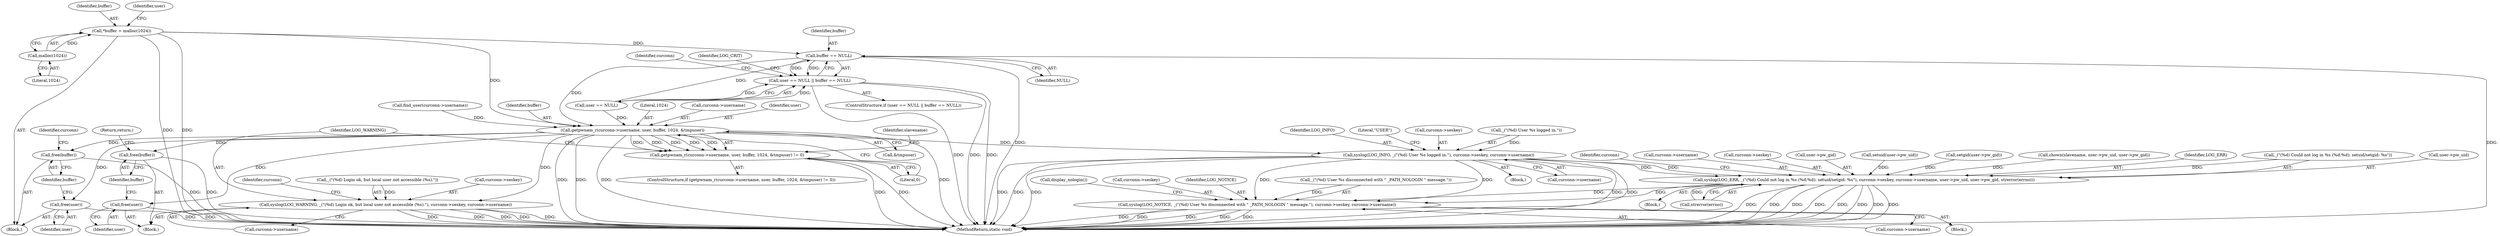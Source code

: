 digraph "0_MAC-Telnet_b69d11727d4f0f8cf719c79e3fb700f55ca03e9a_2@API" {
"1000381" [label="(Call,*buffer = malloc(1024))"];
"1000383" [label="(Call,malloc(1024))"];
"1000390" [label="(Call,buffer == NULL)"];
"1000386" [label="(Call,user == NULL || buffer == NULL)"];
"1000409" [label="(Call,getpwnam_r(curconn->username, user, buffer, 1024, &tmpuser))"];
"1000408" [label="(Call,getpwnam_r(curconn->username, user, buffer, 1024, &tmpuser) != 0)"];
"1000420" [label="(Call,syslog(LOG_WARNING, _(\"(%d) Login ok, but local user not accessible (%s).\"), curconn->seskey, curconn->username))"];
"1000435" [label="(Call,free(user))"];
"1000437" [label="(Call,free(buffer))"];
"1000488" [label="(Call,syslog(LOG_INFO, _(\"(%d) User %s logged in.\"), curconn->seskey, curconn->username))"];
"1000589" [label="(Call,syslog(LOG_ERR, _(\"(%d) Could not log in %s (%d:%d): setuid/setgid: %s\"), curconn->seskey, curconn->username, user->pw_uid, user->pw_gid, strerror(errno)))"];
"1000626" [label="(Call,syslog(LOG_NOTICE, _(\"(%d) User %s disconnected with \" _PATH_NOLOGIN \" message.\"), curconn->seskey, curconn->username))"];
"1000682" [label="(Call,free(user))"];
"1000684" [label="(Call,free(buffer))"];
"1000596" [label="(Call,curconn->username)"];
"1000633" [label="(Call,curconn->username)"];
"1000484" [label="(Block,)"];
"1000418" [label="(Literal,0)"];
"1000437" [label="(Call,free(buffer))"];
"1000419" [label="(Block,)"];
"1000441" [label="(Identifier,slavename)"];
"1000438" [label="(Identifier,buffer)"];
"1000365" [label="(Block,)"];
"1000390" [label="(Call,buffer == NULL)"];
"1000420" [label="(Call,syslog(LOG_WARNING, _(\"(%d) Login ok, but local user not accessible (%s).\"), curconn->seskey, curconn->username))"];
"1000413" [label="(Identifier,user)"];
"1000427" [label="(Call,curconn->username)"];
"1000593" [label="(Call,curconn->seskey)"];
"1000602" [label="(Call,user->pw_gid)"];
"1000421" [label="(Identifier,LOG_WARNING)"];
"1000625" [label="(Block,)"];
"1000682" [label="(Call,free(user))"];
"1000705" [label="(MethodReturn,static void)"];
"1000383" [label="(Call,malloc(1024))"];
"1000411" [label="(Identifier,curconn)"];
"1000492" [label="(Call,curconn->seskey)"];
"1000583" [label="(Call,setuid(user->pw_uid))"];
"1000384" [label="(Literal,1024)"];
"1000392" [label="(Identifier,NULL)"];
"1000410" [label="(Call,curconn->username)"];
"1000605" [label="(Call,strerror(errno))"];
"1000142" [label="(Call,find_user(curconn->username))"];
"1000382" [label="(Identifier,buffer)"];
"1000435" [label="(Call,free(user))"];
"1000628" [label="(Call,_(\"(%d) User %s disconnected with \" _PATH_NOLOGIN \" message.\"))"];
"1000416" [label="(Call,&tmpuser)"];
"1000495" [label="(Call,curconn->username)"];
"1000577" [label="(Call,setgid(user->pw_gid))"];
"1000440" [label="(Call,chown(slavename, user->pw_uid, user->pw_gid))"];
"1000414" [label="(Identifier,buffer)"];
"1000395" [label="(Identifier,LOG_CRIT)"];
"1000636" [label="(Call,display_nologin())"];
"1000490" [label="(Call,_(\"(%d) User %s logged in.\"))"];
"1000590" [label="(Identifier,LOG_ERR)"];
"1000391" [label="(Identifier,buffer)"];
"1000588" [label="(Block,)"];
"1000407" [label="(ControlStructure,if (getpwnam_r(curconn->username, user, buffer, 1024, &tmpuser) != 0))"];
"1000684" [label="(Call,free(buffer))"];
"1000626" [label="(Call,syslog(LOG_NOTICE, _(\"(%d) User %s disconnected with \" _PATH_NOLOGIN \" message.\"), curconn->seskey, curconn->username))"];
"1000385" [label="(ControlStructure,if (user == NULL || buffer == NULL))"];
"1000591" [label="(Call,_(\"(%d) Could not log in %s (%d:%d): setuid/setgid: %s\"))"];
"1000599" [label="(Call,user->pw_uid)"];
"1000386" [label="(Call,user == NULL || buffer == NULL)"];
"1000608" [label="(Identifier,curconn)"];
"1000630" [label="(Call,curconn->seskey)"];
"1000683" [label="(Identifier,user)"];
"1000431" [label="(Identifier,curconn)"];
"1000439" [label="(Return,return;)"];
"1000422" [label="(Call,_(\"(%d) Login ok, but local user not accessible (%s).\"))"];
"1000415" [label="(Literal,1024)"];
"1000489" [label="(Identifier,LOG_INFO)"];
"1000388" [label="(Identifier,user)"];
"1000589" [label="(Call,syslog(LOG_ERR, _(\"(%d) Could not log in %s (%d:%d): setuid/setgid: %s\"), curconn->seskey, curconn->username, user->pw_uid, user->pw_gid, strerror(errno)))"];
"1000499" [label="(Literal,\"USER\")"];
"1000408" [label="(Call,getpwnam_r(curconn->username, user, buffer, 1024, &tmpuser) != 0)"];
"1000409" [label="(Call,getpwnam_r(curconn->username, user, buffer, 1024, &tmpuser))"];
"1000685" [label="(Identifier,buffer)"];
"1000688" [label="(Identifier,curconn)"];
"1000381" [label="(Call,*buffer = malloc(1024))"];
"1000627" [label="(Identifier,LOG_NOTICE)"];
"1000488" [label="(Call,syslog(LOG_INFO, _(\"(%d) User %s logged in.\"), curconn->seskey, curconn->username))"];
"1000436" [label="(Identifier,user)"];
"1000387" [label="(Call,user == NULL)"];
"1000424" [label="(Call,curconn->seskey)"];
"1000381" -> "1000365"  [label="AST: "];
"1000381" -> "1000383"  [label="CFG: "];
"1000382" -> "1000381"  [label="AST: "];
"1000383" -> "1000381"  [label="AST: "];
"1000388" -> "1000381"  [label="CFG: "];
"1000381" -> "1000705"  [label="DDG: "];
"1000381" -> "1000705"  [label="DDG: "];
"1000383" -> "1000381"  [label="DDG: "];
"1000381" -> "1000390"  [label="DDG: "];
"1000381" -> "1000409"  [label="DDG: "];
"1000383" -> "1000384"  [label="CFG: "];
"1000384" -> "1000383"  [label="AST: "];
"1000390" -> "1000386"  [label="AST: "];
"1000390" -> "1000392"  [label="CFG: "];
"1000391" -> "1000390"  [label="AST: "];
"1000392" -> "1000390"  [label="AST: "];
"1000386" -> "1000390"  [label="CFG: "];
"1000390" -> "1000705"  [label="DDG: "];
"1000390" -> "1000705"  [label="DDG: "];
"1000390" -> "1000386"  [label="DDG: "];
"1000390" -> "1000386"  [label="DDG: "];
"1000387" -> "1000390"  [label="DDG: "];
"1000390" -> "1000409"  [label="DDG: "];
"1000386" -> "1000385"  [label="AST: "];
"1000386" -> "1000387"  [label="CFG: "];
"1000387" -> "1000386"  [label="AST: "];
"1000395" -> "1000386"  [label="CFG: "];
"1000411" -> "1000386"  [label="CFG: "];
"1000386" -> "1000705"  [label="DDG: "];
"1000386" -> "1000705"  [label="DDG: "];
"1000386" -> "1000705"  [label="DDG: "];
"1000387" -> "1000386"  [label="DDG: "];
"1000387" -> "1000386"  [label="DDG: "];
"1000409" -> "1000408"  [label="AST: "];
"1000409" -> "1000416"  [label="CFG: "];
"1000410" -> "1000409"  [label="AST: "];
"1000413" -> "1000409"  [label="AST: "];
"1000414" -> "1000409"  [label="AST: "];
"1000415" -> "1000409"  [label="AST: "];
"1000416" -> "1000409"  [label="AST: "];
"1000418" -> "1000409"  [label="CFG: "];
"1000409" -> "1000705"  [label="DDG: "];
"1000409" -> "1000705"  [label="DDG: "];
"1000409" -> "1000705"  [label="DDG: "];
"1000409" -> "1000705"  [label="DDG: "];
"1000409" -> "1000408"  [label="DDG: "];
"1000409" -> "1000408"  [label="DDG: "];
"1000409" -> "1000408"  [label="DDG: "];
"1000409" -> "1000408"  [label="DDG: "];
"1000409" -> "1000408"  [label="DDG: "];
"1000142" -> "1000409"  [label="DDG: "];
"1000387" -> "1000409"  [label="DDG: "];
"1000409" -> "1000420"  [label="DDG: "];
"1000409" -> "1000435"  [label="DDG: "];
"1000409" -> "1000437"  [label="DDG: "];
"1000409" -> "1000488"  [label="DDG: "];
"1000409" -> "1000682"  [label="DDG: "];
"1000409" -> "1000684"  [label="DDG: "];
"1000408" -> "1000407"  [label="AST: "];
"1000408" -> "1000418"  [label="CFG: "];
"1000418" -> "1000408"  [label="AST: "];
"1000421" -> "1000408"  [label="CFG: "];
"1000441" -> "1000408"  [label="CFG: "];
"1000408" -> "1000705"  [label="DDG: "];
"1000408" -> "1000705"  [label="DDG: "];
"1000420" -> "1000419"  [label="AST: "];
"1000420" -> "1000427"  [label="CFG: "];
"1000421" -> "1000420"  [label="AST: "];
"1000422" -> "1000420"  [label="AST: "];
"1000424" -> "1000420"  [label="AST: "];
"1000427" -> "1000420"  [label="AST: "];
"1000431" -> "1000420"  [label="CFG: "];
"1000420" -> "1000705"  [label="DDG: "];
"1000420" -> "1000705"  [label="DDG: "];
"1000420" -> "1000705"  [label="DDG: "];
"1000420" -> "1000705"  [label="DDG: "];
"1000420" -> "1000705"  [label="DDG: "];
"1000422" -> "1000420"  [label="DDG: "];
"1000435" -> "1000419"  [label="AST: "];
"1000435" -> "1000436"  [label="CFG: "];
"1000436" -> "1000435"  [label="AST: "];
"1000438" -> "1000435"  [label="CFG: "];
"1000435" -> "1000705"  [label="DDG: "];
"1000437" -> "1000419"  [label="AST: "];
"1000437" -> "1000438"  [label="CFG: "];
"1000438" -> "1000437"  [label="AST: "];
"1000439" -> "1000437"  [label="CFG: "];
"1000437" -> "1000705"  [label="DDG: "];
"1000488" -> "1000484"  [label="AST: "];
"1000488" -> "1000495"  [label="CFG: "];
"1000489" -> "1000488"  [label="AST: "];
"1000490" -> "1000488"  [label="AST: "];
"1000492" -> "1000488"  [label="AST: "];
"1000495" -> "1000488"  [label="AST: "];
"1000499" -> "1000488"  [label="CFG: "];
"1000488" -> "1000705"  [label="DDG: "];
"1000488" -> "1000705"  [label="DDG: "];
"1000488" -> "1000705"  [label="DDG: "];
"1000488" -> "1000705"  [label="DDG: "];
"1000488" -> "1000705"  [label="DDG: "];
"1000490" -> "1000488"  [label="DDG: "];
"1000488" -> "1000589"  [label="DDG: "];
"1000488" -> "1000589"  [label="DDG: "];
"1000488" -> "1000626"  [label="DDG: "];
"1000488" -> "1000626"  [label="DDG: "];
"1000589" -> "1000588"  [label="AST: "];
"1000589" -> "1000605"  [label="CFG: "];
"1000590" -> "1000589"  [label="AST: "];
"1000591" -> "1000589"  [label="AST: "];
"1000593" -> "1000589"  [label="AST: "];
"1000596" -> "1000589"  [label="AST: "];
"1000599" -> "1000589"  [label="AST: "];
"1000602" -> "1000589"  [label="AST: "];
"1000605" -> "1000589"  [label="AST: "];
"1000608" -> "1000589"  [label="CFG: "];
"1000589" -> "1000705"  [label="DDG: "];
"1000589" -> "1000705"  [label="DDG: "];
"1000589" -> "1000705"  [label="DDG: "];
"1000589" -> "1000705"  [label="DDG: "];
"1000589" -> "1000705"  [label="DDG: "];
"1000589" -> "1000705"  [label="DDG: "];
"1000589" -> "1000705"  [label="DDG: "];
"1000589" -> "1000705"  [label="DDG: "];
"1000591" -> "1000589"  [label="DDG: "];
"1000440" -> "1000589"  [label="DDG: "];
"1000583" -> "1000589"  [label="DDG: "];
"1000577" -> "1000589"  [label="DDG: "];
"1000605" -> "1000589"  [label="DDG: "];
"1000589" -> "1000626"  [label="DDG: "];
"1000589" -> "1000626"  [label="DDG: "];
"1000626" -> "1000625"  [label="AST: "];
"1000626" -> "1000633"  [label="CFG: "];
"1000627" -> "1000626"  [label="AST: "];
"1000628" -> "1000626"  [label="AST: "];
"1000630" -> "1000626"  [label="AST: "];
"1000633" -> "1000626"  [label="AST: "];
"1000636" -> "1000626"  [label="CFG: "];
"1000626" -> "1000705"  [label="DDG: "];
"1000626" -> "1000705"  [label="DDG: "];
"1000626" -> "1000705"  [label="DDG: "];
"1000626" -> "1000705"  [label="DDG: "];
"1000626" -> "1000705"  [label="DDG: "];
"1000628" -> "1000626"  [label="DDG: "];
"1000682" -> "1000365"  [label="AST: "];
"1000682" -> "1000683"  [label="CFG: "];
"1000683" -> "1000682"  [label="AST: "];
"1000685" -> "1000682"  [label="CFG: "];
"1000682" -> "1000705"  [label="DDG: "];
"1000684" -> "1000365"  [label="AST: "];
"1000684" -> "1000685"  [label="CFG: "];
"1000685" -> "1000684"  [label="AST: "];
"1000688" -> "1000684"  [label="CFG: "];
"1000684" -> "1000705"  [label="DDG: "];
}

